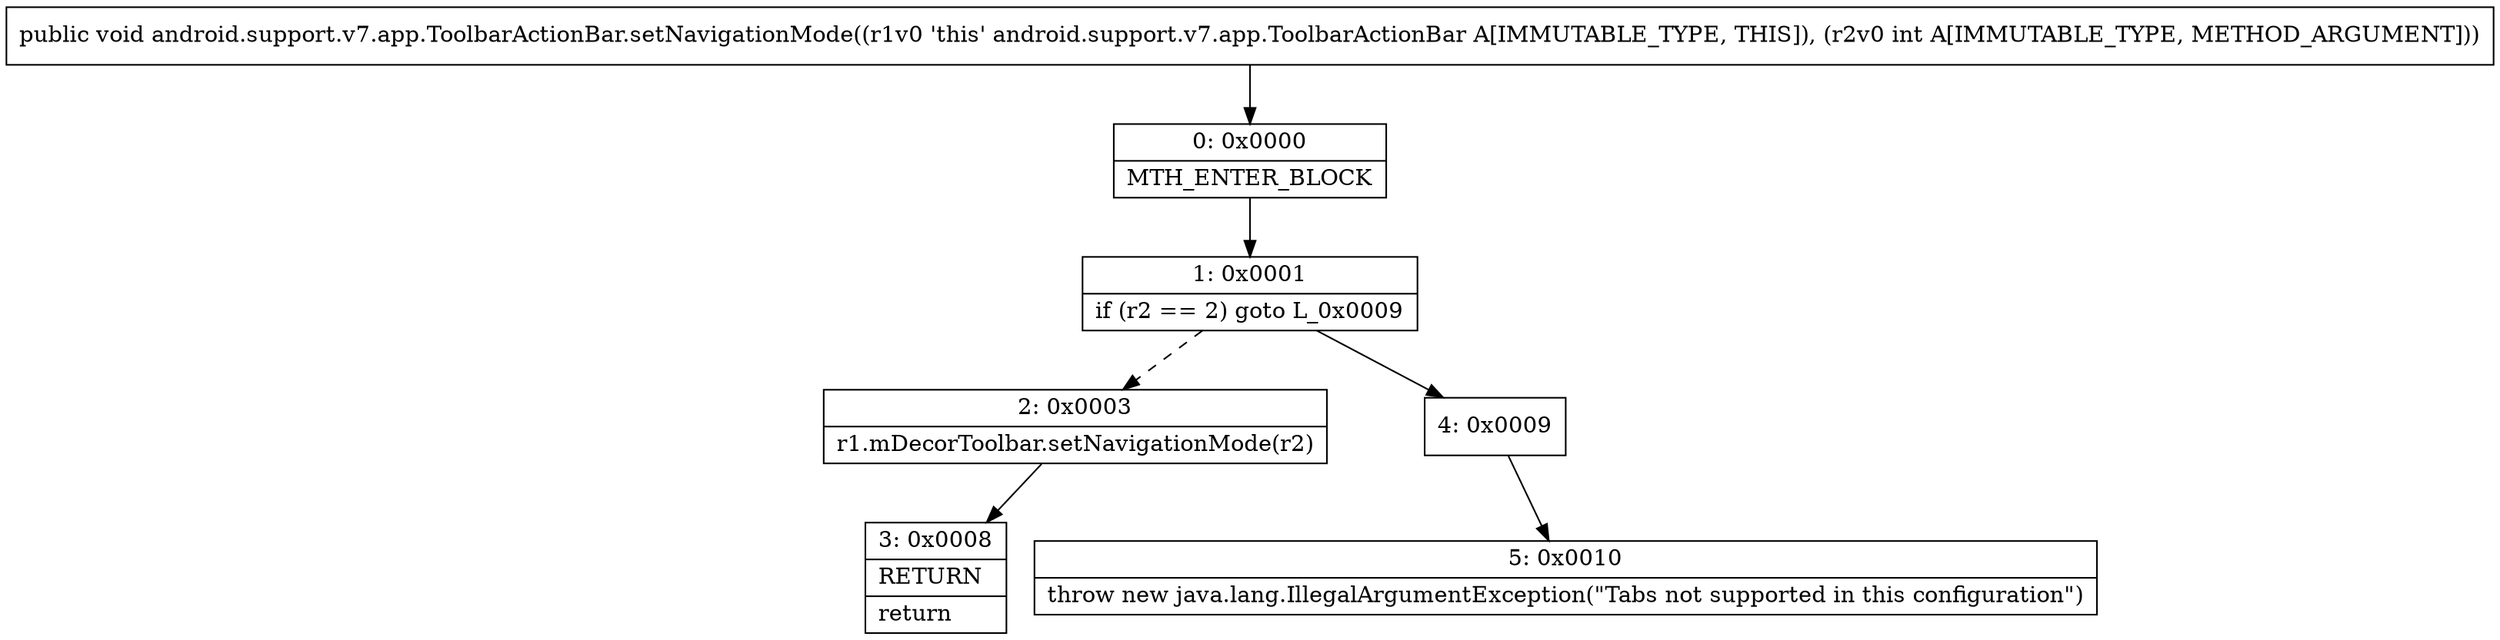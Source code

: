 digraph "CFG forandroid.support.v7.app.ToolbarActionBar.setNavigationMode(I)V" {
Node_0 [shape=record,label="{0\:\ 0x0000|MTH_ENTER_BLOCK\l}"];
Node_1 [shape=record,label="{1\:\ 0x0001|if (r2 == 2) goto L_0x0009\l}"];
Node_2 [shape=record,label="{2\:\ 0x0003|r1.mDecorToolbar.setNavigationMode(r2)\l}"];
Node_3 [shape=record,label="{3\:\ 0x0008|RETURN\l|return\l}"];
Node_4 [shape=record,label="{4\:\ 0x0009}"];
Node_5 [shape=record,label="{5\:\ 0x0010|throw new java.lang.IllegalArgumentException(\"Tabs not supported in this configuration\")\l}"];
MethodNode[shape=record,label="{public void android.support.v7.app.ToolbarActionBar.setNavigationMode((r1v0 'this' android.support.v7.app.ToolbarActionBar A[IMMUTABLE_TYPE, THIS]), (r2v0 int A[IMMUTABLE_TYPE, METHOD_ARGUMENT])) }"];
MethodNode -> Node_0;
Node_0 -> Node_1;
Node_1 -> Node_2[style=dashed];
Node_1 -> Node_4;
Node_2 -> Node_3;
Node_4 -> Node_5;
}

